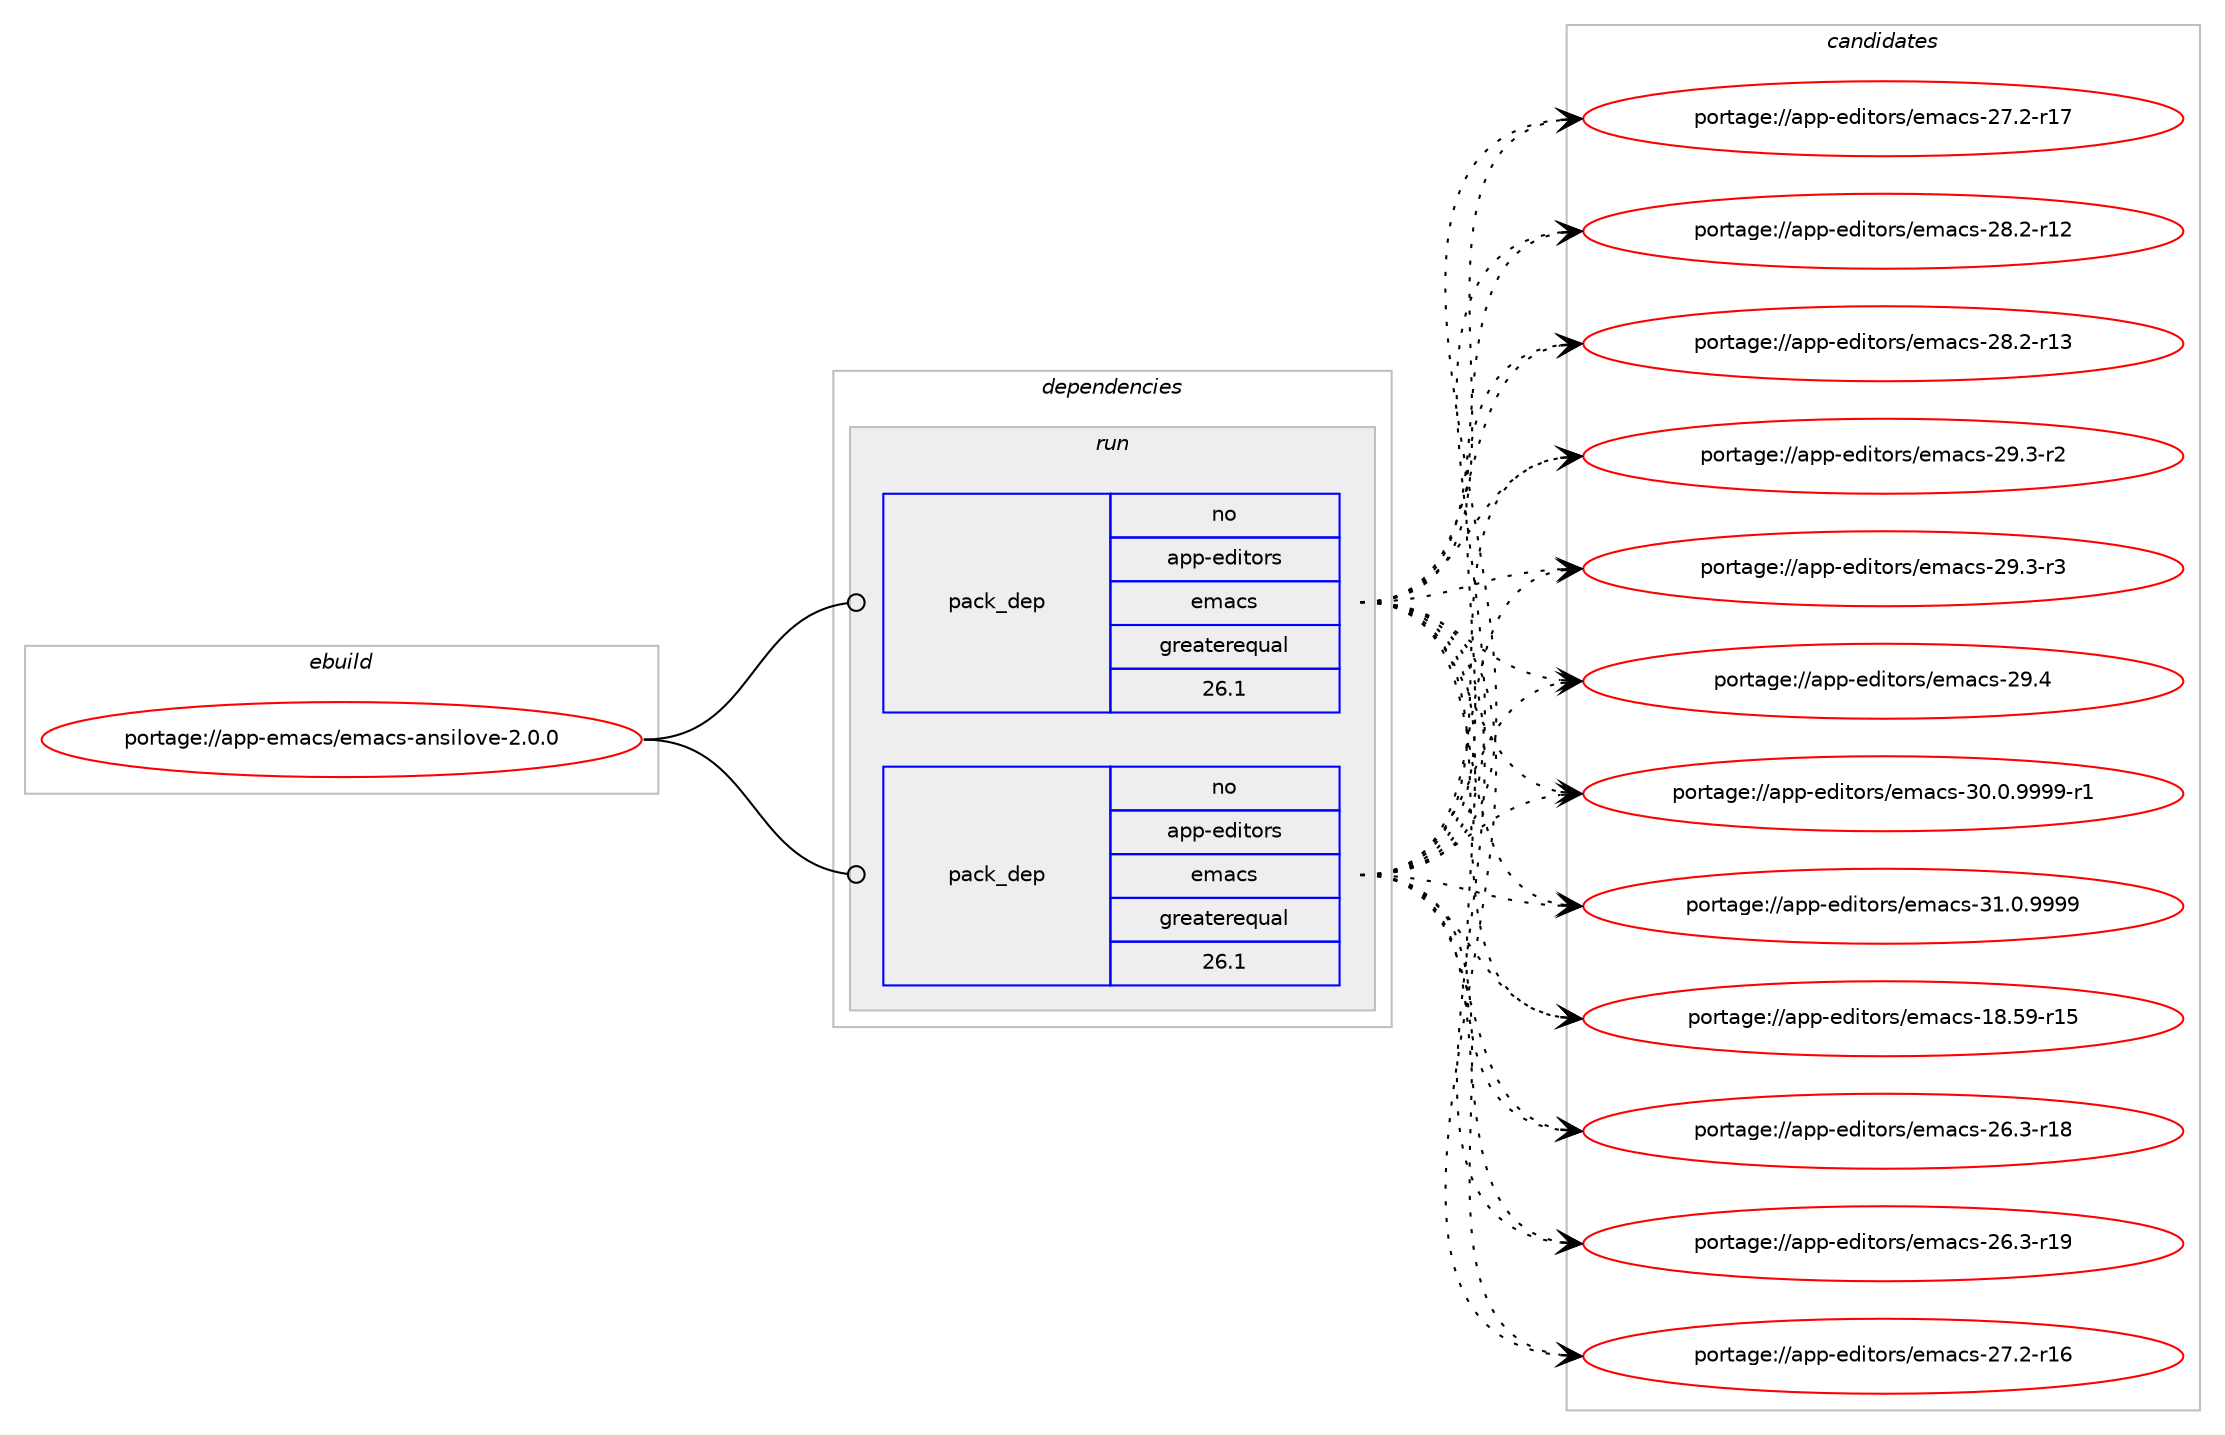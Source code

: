 digraph prolog {

# *************
# Graph options
# *************

newrank=true;
concentrate=true;
compound=true;
graph [rankdir=LR,fontname=Helvetica,fontsize=10,ranksep=1.5];#, ranksep=2.5, nodesep=0.2];
edge  [arrowhead=vee];
node  [fontname=Helvetica,fontsize=10];

# **********
# The ebuild
# **********

subgraph cluster_leftcol {
color=gray;
rank=same;
label=<<i>ebuild</i>>;
id [label="portage://app-emacs/emacs-ansilove-2.0.0", color=red, width=4, href="../app-emacs/emacs-ansilove-2.0.0.svg"];
}

# ****************
# The dependencies
# ****************

subgraph cluster_midcol {
color=gray;
label=<<i>dependencies</i>>;
subgraph cluster_compile {
fillcolor="#eeeeee";
style=filled;
label=<<i>compile</i>>;
}
subgraph cluster_compileandrun {
fillcolor="#eeeeee";
style=filled;
label=<<i>compile and run</i>>;
}
subgraph cluster_run {
fillcolor="#eeeeee";
style=filled;
label=<<i>run</i>>;
subgraph pack3625 {
dependency9799 [label=<<TABLE BORDER="0" CELLBORDER="1" CELLSPACING="0" CELLPADDING="4" WIDTH="220"><TR><TD ROWSPAN="6" CELLPADDING="30">pack_dep</TD></TR><TR><TD WIDTH="110">no</TD></TR><TR><TD>app-editors</TD></TR><TR><TD>emacs</TD></TR><TR><TD>greaterequal</TD></TR><TR><TD>26.1</TD></TR></TABLE>>, shape=none, color=blue];
}
id:e -> dependency9799:w [weight=20,style="solid",arrowhead="odot"];
subgraph pack3626 {
dependency9800 [label=<<TABLE BORDER="0" CELLBORDER="1" CELLSPACING="0" CELLPADDING="4" WIDTH="220"><TR><TD ROWSPAN="6" CELLPADDING="30">pack_dep</TD></TR><TR><TD WIDTH="110">no</TD></TR><TR><TD>app-editors</TD></TR><TR><TD>emacs</TD></TR><TR><TD>greaterequal</TD></TR><TR><TD>26.1</TD></TR></TABLE>>, shape=none, color=blue];
}
id:e -> dependency9800:w [weight=20,style="solid",arrowhead="odot"];
# *** BEGIN UNKNOWN DEPENDENCY TYPE (TODO) ***
# id -> package_dependency(portage://app-emacs/emacs-ansilove-2.0.0,run,no,media-gfx,ansilove,none,[,,],[],[])
# *** END UNKNOWN DEPENDENCY TYPE (TODO) ***

# *** BEGIN UNKNOWN DEPENDENCY TYPE (TODO) ***
# id -> package_dependency(portage://app-emacs/emacs-ansilove-2.0.0,run,no,media-gfx,imagemagick,none,[,,],[],[use(enable(png),none)])
# *** END UNKNOWN DEPENDENCY TYPE (TODO) ***

}
}

# **************
# The candidates
# **************

subgraph cluster_choices {
rank=same;
color=gray;
label=<<i>candidates</i>>;

subgraph choice3625 {
color=black;
nodesep=1;
choice9711211245101100105116111114115471011099799115454956465357451144953 [label="portage://app-editors/emacs-18.59-r15", color=red, width=4,href="../app-editors/emacs-18.59-r15.svg"];
choice97112112451011001051161111141154710110997991154550544651451144956 [label="portage://app-editors/emacs-26.3-r18", color=red, width=4,href="../app-editors/emacs-26.3-r18.svg"];
choice97112112451011001051161111141154710110997991154550544651451144957 [label="portage://app-editors/emacs-26.3-r19", color=red, width=4,href="../app-editors/emacs-26.3-r19.svg"];
choice97112112451011001051161111141154710110997991154550554650451144954 [label="portage://app-editors/emacs-27.2-r16", color=red, width=4,href="../app-editors/emacs-27.2-r16.svg"];
choice97112112451011001051161111141154710110997991154550554650451144955 [label="portage://app-editors/emacs-27.2-r17", color=red, width=4,href="../app-editors/emacs-27.2-r17.svg"];
choice97112112451011001051161111141154710110997991154550564650451144950 [label="portage://app-editors/emacs-28.2-r12", color=red, width=4,href="../app-editors/emacs-28.2-r12.svg"];
choice97112112451011001051161111141154710110997991154550564650451144951 [label="portage://app-editors/emacs-28.2-r13", color=red, width=4,href="../app-editors/emacs-28.2-r13.svg"];
choice971121124510110010511611111411547101109979911545505746514511450 [label="portage://app-editors/emacs-29.3-r2", color=red, width=4,href="../app-editors/emacs-29.3-r2.svg"];
choice971121124510110010511611111411547101109979911545505746514511451 [label="portage://app-editors/emacs-29.3-r3", color=red, width=4,href="../app-editors/emacs-29.3-r3.svg"];
choice97112112451011001051161111141154710110997991154550574652 [label="portage://app-editors/emacs-29.4", color=red, width=4,href="../app-editors/emacs-29.4.svg"];
choice9711211245101100105116111114115471011099799115455148464846575757574511449 [label="portage://app-editors/emacs-30.0.9999-r1", color=red, width=4,href="../app-editors/emacs-30.0.9999-r1.svg"];
choice971121124510110010511611111411547101109979911545514946484657575757 [label="portage://app-editors/emacs-31.0.9999", color=red, width=4,href="../app-editors/emacs-31.0.9999.svg"];
dependency9799:e -> choice9711211245101100105116111114115471011099799115454956465357451144953:w [style=dotted,weight="100"];
dependency9799:e -> choice97112112451011001051161111141154710110997991154550544651451144956:w [style=dotted,weight="100"];
dependency9799:e -> choice97112112451011001051161111141154710110997991154550544651451144957:w [style=dotted,weight="100"];
dependency9799:e -> choice97112112451011001051161111141154710110997991154550554650451144954:w [style=dotted,weight="100"];
dependency9799:e -> choice97112112451011001051161111141154710110997991154550554650451144955:w [style=dotted,weight="100"];
dependency9799:e -> choice97112112451011001051161111141154710110997991154550564650451144950:w [style=dotted,weight="100"];
dependency9799:e -> choice97112112451011001051161111141154710110997991154550564650451144951:w [style=dotted,weight="100"];
dependency9799:e -> choice971121124510110010511611111411547101109979911545505746514511450:w [style=dotted,weight="100"];
dependency9799:e -> choice971121124510110010511611111411547101109979911545505746514511451:w [style=dotted,weight="100"];
dependency9799:e -> choice97112112451011001051161111141154710110997991154550574652:w [style=dotted,weight="100"];
dependency9799:e -> choice9711211245101100105116111114115471011099799115455148464846575757574511449:w [style=dotted,weight="100"];
dependency9799:e -> choice971121124510110010511611111411547101109979911545514946484657575757:w [style=dotted,weight="100"];
}
subgraph choice3626 {
color=black;
nodesep=1;
choice9711211245101100105116111114115471011099799115454956465357451144953 [label="portage://app-editors/emacs-18.59-r15", color=red, width=4,href="../app-editors/emacs-18.59-r15.svg"];
choice97112112451011001051161111141154710110997991154550544651451144956 [label="portage://app-editors/emacs-26.3-r18", color=red, width=4,href="../app-editors/emacs-26.3-r18.svg"];
choice97112112451011001051161111141154710110997991154550544651451144957 [label="portage://app-editors/emacs-26.3-r19", color=red, width=4,href="../app-editors/emacs-26.3-r19.svg"];
choice97112112451011001051161111141154710110997991154550554650451144954 [label="portage://app-editors/emacs-27.2-r16", color=red, width=4,href="../app-editors/emacs-27.2-r16.svg"];
choice97112112451011001051161111141154710110997991154550554650451144955 [label="portage://app-editors/emacs-27.2-r17", color=red, width=4,href="../app-editors/emacs-27.2-r17.svg"];
choice97112112451011001051161111141154710110997991154550564650451144950 [label="portage://app-editors/emacs-28.2-r12", color=red, width=4,href="../app-editors/emacs-28.2-r12.svg"];
choice97112112451011001051161111141154710110997991154550564650451144951 [label="portage://app-editors/emacs-28.2-r13", color=red, width=4,href="../app-editors/emacs-28.2-r13.svg"];
choice971121124510110010511611111411547101109979911545505746514511450 [label="portage://app-editors/emacs-29.3-r2", color=red, width=4,href="../app-editors/emacs-29.3-r2.svg"];
choice971121124510110010511611111411547101109979911545505746514511451 [label="portage://app-editors/emacs-29.3-r3", color=red, width=4,href="../app-editors/emacs-29.3-r3.svg"];
choice97112112451011001051161111141154710110997991154550574652 [label="portage://app-editors/emacs-29.4", color=red, width=4,href="../app-editors/emacs-29.4.svg"];
choice9711211245101100105116111114115471011099799115455148464846575757574511449 [label="portage://app-editors/emacs-30.0.9999-r1", color=red, width=4,href="../app-editors/emacs-30.0.9999-r1.svg"];
choice971121124510110010511611111411547101109979911545514946484657575757 [label="portage://app-editors/emacs-31.0.9999", color=red, width=4,href="../app-editors/emacs-31.0.9999.svg"];
dependency9800:e -> choice9711211245101100105116111114115471011099799115454956465357451144953:w [style=dotted,weight="100"];
dependency9800:e -> choice97112112451011001051161111141154710110997991154550544651451144956:w [style=dotted,weight="100"];
dependency9800:e -> choice97112112451011001051161111141154710110997991154550544651451144957:w [style=dotted,weight="100"];
dependency9800:e -> choice97112112451011001051161111141154710110997991154550554650451144954:w [style=dotted,weight="100"];
dependency9800:e -> choice97112112451011001051161111141154710110997991154550554650451144955:w [style=dotted,weight="100"];
dependency9800:e -> choice97112112451011001051161111141154710110997991154550564650451144950:w [style=dotted,weight="100"];
dependency9800:e -> choice97112112451011001051161111141154710110997991154550564650451144951:w [style=dotted,weight="100"];
dependency9800:e -> choice971121124510110010511611111411547101109979911545505746514511450:w [style=dotted,weight="100"];
dependency9800:e -> choice971121124510110010511611111411547101109979911545505746514511451:w [style=dotted,weight="100"];
dependency9800:e -> choice97112112451011001051161111141154710110997991154550574652:w [style=dotted,weight="100"];
dependency9800:e -> choice9711211245101100105116111114115471011099799115455148464846575757574511449:w [style=dotted,weight="100"];
dependency9800:e -> choice971121124510110010511611111411547101109979911545514946484657575757:w [style=dotted,weight="100"];
}
}

}
